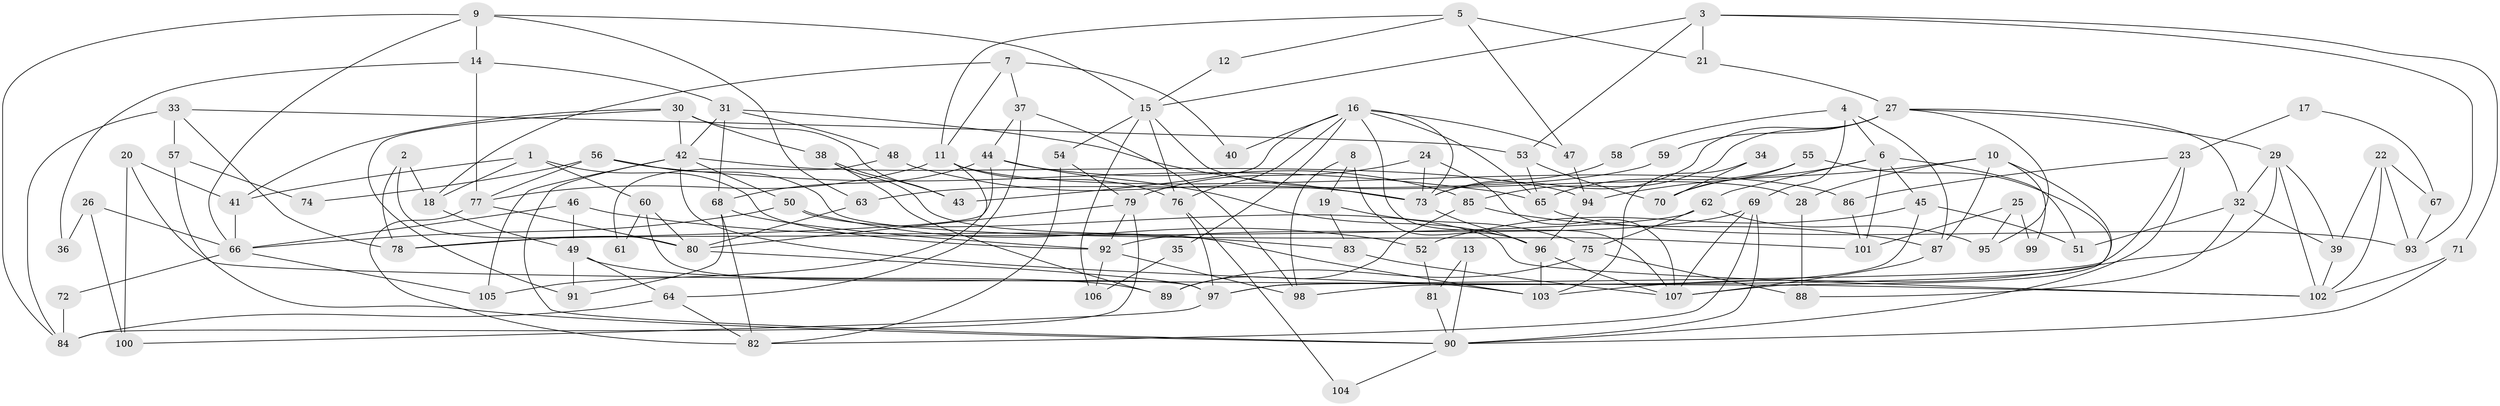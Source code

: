 // Generated by graph-tools (version 1.1) at 2025/02/03/09/25 03:02:00]
// undirected, 107 vertices, 214 edges
graph export_dot {
graph [start="1"]
  node [color=gray90,style=filled];
  1;
  2;
  3;
  4;
  5;
  6;
  7;
  8;
  9;
  10;
  11;
  12;
  13;
  14;
  15;
  16;
  17;
  18;
  19;
  20;
  21;
  22;
  23;
  24;
  25;
  26;
  27;
  28;
  29;
  30;
  31;
  32;
  33;
  34;
  35;
  36;
  37;
  38;
  39;
  40;
  41;
  42;
  43;
  44;
  45;
  46;
  47;
  48;
  49;
  50;
  51;
  52;
  53;
  54;
  55;
  56;
  57;
  58;
  59;
  60;
  61;
  62;
  63;
  64;
  65;
  66;
  67;
  68;
  69;
  70;
  71;
  72;
  73;
  74;
  75;
  76;
  77;
  78;
  79;
  80;
  81;
  82;
  83;
  84;
  85;
  86;
  87;
  88;
  89;
  90;
  91;
  92;
  93;
  94;
  95;
  96;
  97;
  98;
  99;
  100;
  101;
  102;
  103;
  104;
  105;
  106;
  107;
  1 -- 92;
  1 -- 18;
  1 -- 41;
  1 -- 60;
  2 -- 18;
  2 -- 78;
  2 -- 80;
  3 -- 15;
  3 -- 93;
  3 -- 21;
  3 -- 53;
  3 -- 71;
  4 -- 87;
  4 -- 69;
  4 -- 6;
  4 -- 58;
  5 -- 11;
  5 -- 47;
  5 -- 12;
  5 -- 21;
  6 -- 51;
  6 -- 45;
  6 -- 62;
  6 -- 70;
  6 -- 101;
  7 -- 37;
  7 -- 11;
  7 -- 18;
  7 -- 40;
  8 -- 98;
  8 -- 96;
  8 -- 19;
  9 -- 84;
  9 -- 66;
  9 -- 14;
  9 -- 15;
  9 -- 63;
  10 -- 28;
  10 -- 94;
  10 -- 87;
  10 -- 98;
  10 -- 99;
  11 -- 105;
  11 -- 76;
  11 -- 77;
  11 -- 86;
  12 -- 15;
  13 -- 81;
  13 -- 90;
  14 -- 77;
  14 -- 31;
  14 -- 36;
  15 -- 54;
  15 -- 28;
  15 -- 76;
  15 -- 106;
  16 -- 73;
  16 -- 76;
  16 -- 35;
  16 -- 40;
  16 -- 43;
  16 -- 47;
  16 -- 65;
  16 -- 107;
  17 -- 67;
  17 -- 23;
  18 -- 49;
  19 -- 75;
  19 -- 83;
  20 -- 41;
  20 -- 102;
  20 -- 100;
  21 -- 27;
  22 -- 102;
  22 -- 39;
  22 -- 67;
  22 -- 93;
  23 -- 86;
  23 -- 90;
  23 -- 97;
  24 -- 73;
  24 -- 79;
  24 -- 107;
  25 -- 101;
  25 -- 95;
  25 -- 99;
  26 -- 100;
  26 -- 66;
  26 -- 36;
  27 -- 73;
  27 -- 29;
  27 -- 32;
  27 -- 59;
  27 -- 85;
  27 -- 95;
  28 -- 88;
  29 -- 102;
  29 -- 32;
  29 -- 39;
  29 -- 103;
  30 -- 43;
  30 -- 42;
  30 -- 38;
  30 -- 41;
  30 -- 91;
  31 -- 68;
  31 -- 42;
  31 -- 48;
  31 -- 73;
  32 -- 39;
  32 -- 51;
  32 -- 88;
  33 -- 84;
  33 -- 53;
  33 -- 57;
  33 -- 78;
  34 -- 103;
  34 -- 70;
  35 -- 106;
  37 -- 44;
  37 -- 64;
  37 -- 98;
  38 -- 89;
  38 -- 43;
  38 -- 103;
  39 -- 102;
  41 -- 66;
  42 -- 103;
  42 -- 50;
  42 -- 90;
  42 -- 94;
  42 -- 105;
  44 -- 85;
  44 -- 96;
  44 -- 68;
  44 -- 78;
  45 -- 97;
  45 -- 51;
  45 -- 52;
  46 -- 83;
  46 -- 66;
  46 -- 49;
  47 -- 94;
  48 -- 73;
  48 -- 61;
  49 -- 91;
  49 -- 64;
  49 -- 89;
  50 -- 102;
  50 -- 52;
  50 -- 66;
  52 -- 81;
  53 -- 70;
  53 -- 65;
  54 -- 82;
  54 -- 79;
  55 -- 107;
  55 -- 65;
  55 -- 70;
  56 -- 77;
  56 -- 65;
  56 -- 74;
  56 -- 101;
  57 -- 90;
  57 -- 74;
  58 -- 73;
  59 -- 63;
  60 -- 97;
  60 -- 61;
  60 -- 80;
  62 -- 78;
  62 -- 75;
  62 -- 95;
  63 -- 80;
  64 -- 82;
  64 -- 84;
  65 -- 93;
  66 -- 72;
  66 -- 105;
  67 -- 93;
  68 -- 92;
  68 -- 82;
  68 -- 91;
  69 -- 82;
  69 -- 107;
  69 -- 90;
  69 -- 92;
  71 -- 90;
  71 -- 102;
  72 -- 84;
  73 -- 96;
  75 -- 89;
  75 -- 88;
  76 -- 97;
  76 -- 104;
  77 -- 80;
  77 -- 82;
  79 -- 80;
  79 -- 92;
  79 -- 84;
  80 -- 97;
  81 -- 90;
  83 -- 107;
  85 -- 87;
  85 -- 89;
  86 -- 101;
  87 -- 107;
  90 -- 104;
  92 -- 98;
  92 -- 106;
  94 -- 96;
  96 -- 103;
  96 -- 107;
  97 -- 100;
}

